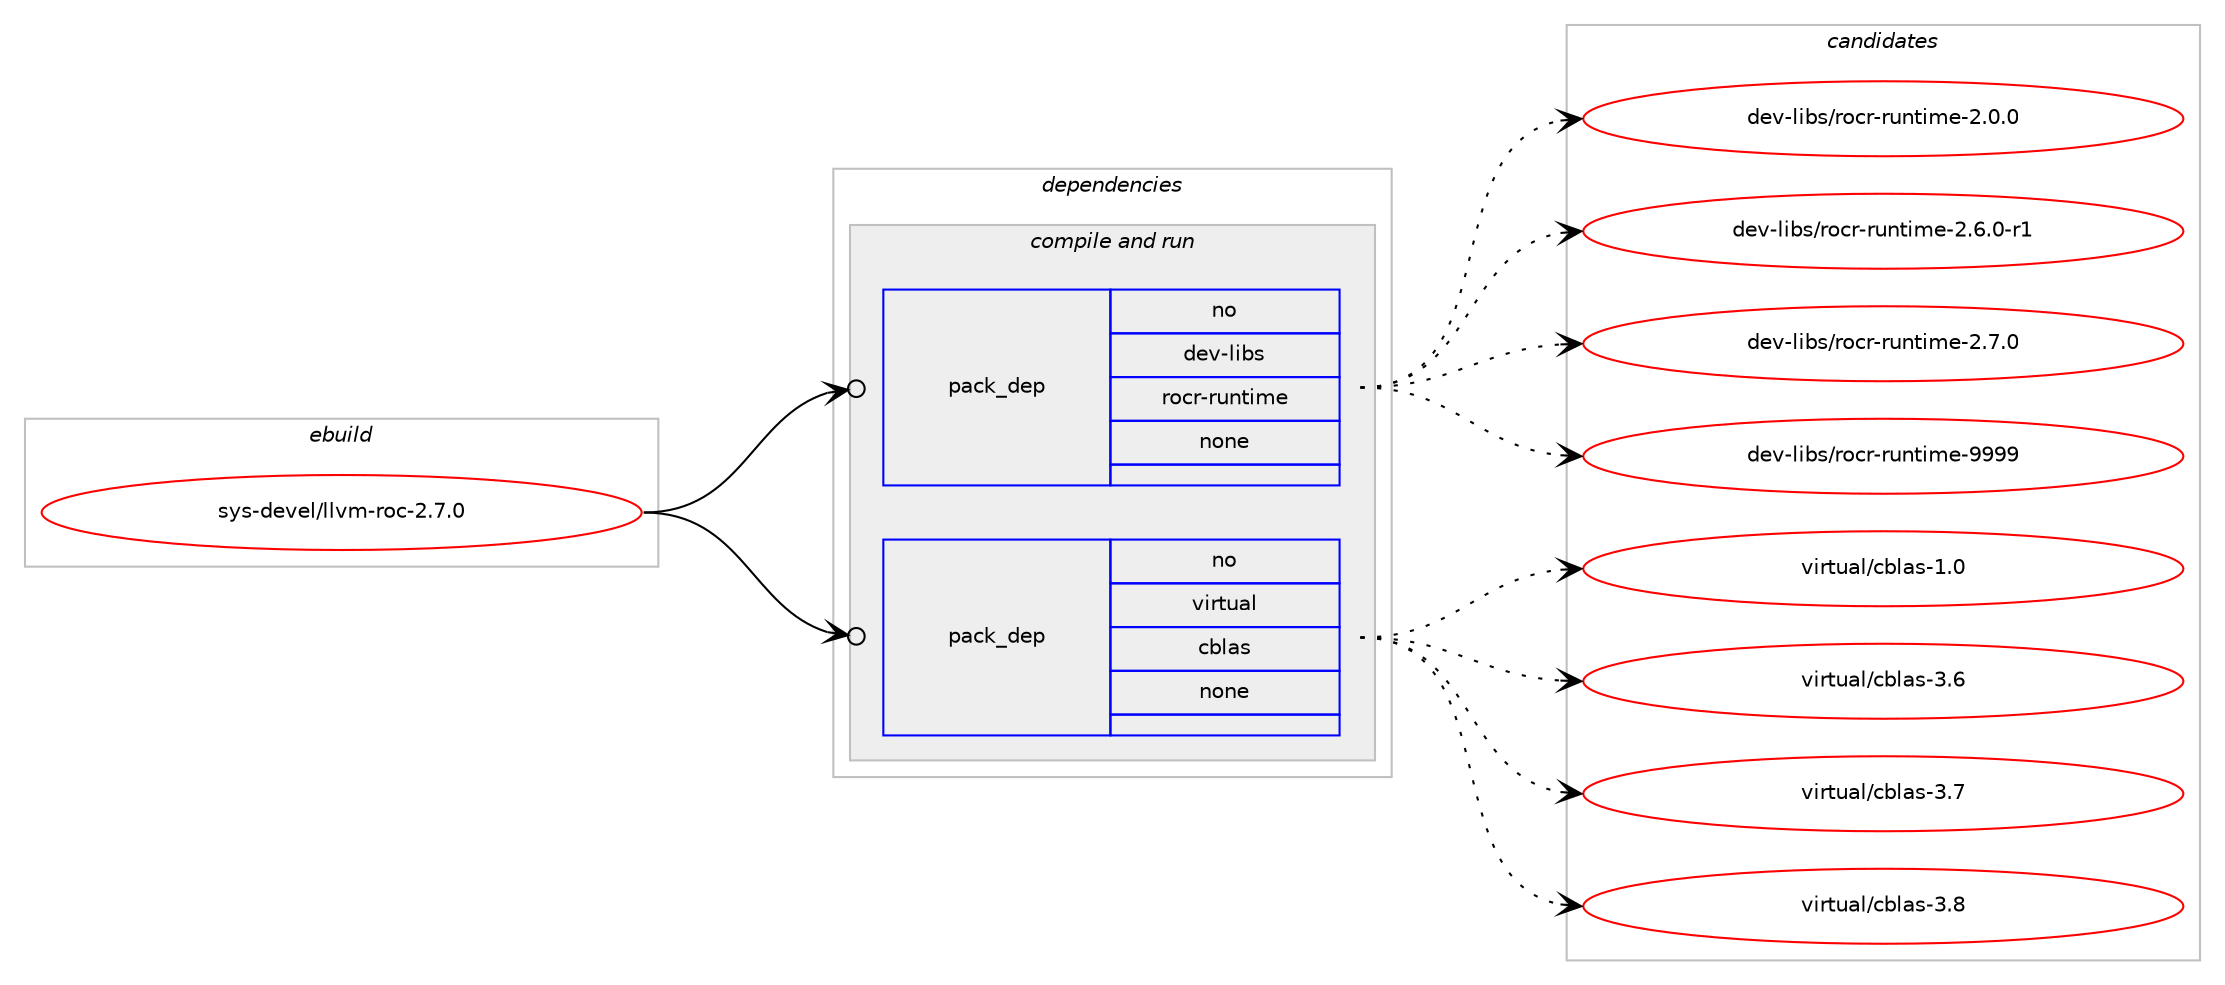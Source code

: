 digraph prolog {

# *************
# Graph options
# *************

newrank=true;
concentrate=true;
compound=true;
graph [rankdir=LR,fontname=Helvetica,fontsize=10,ranksep=1.5];#, ranksep=2.5, nodesep=0.2];
edge  [arrowhead=vee];
node  [fontname=Helvetica,fontsize=10];

# **********
# The ebuild
# **********

subgraph cluster_leftcol {
color=gray;
rank=same;
label=<<i>ebuild</i>>;
id [label="sys-devel/llvm-roc-2.7.0", color=red, width=4, href="../sys-devel/llvm-roc-2.7.0.svg"];
}

# ****************
# The dependencies
# ****************

subgraph cluster_midcol {
color=gray;
label=<<i>dependencies</i>>;
subgraph cluster_compile {
fillcolor="#eeeeee";
style=filled;
label=<<i>compile</i>>;
}
subgraph cluster_compileandrun {
fillcolor="#eeeeee";
style=filled;
label=<<i>compile and run</i>>;
subgraph pack972 {
dependency1223 [label=<<TABLE BORDER="0" CELLBORDER="1" CELLSPACING="0" CELLPADDING="4" WIDTH="220"><TR><TD ROWSPAN="6" CELLPADDING="30">pack_dep</TD></TR><TR><TD WIDTH="110">no</TD></TR><TR><TD>dev-libs</TD></TR><TR><TD>rocr-runtime</TD></TR><TR><TD>none</TD></TR><TR><TD></TD></TR></TABLE>>, shape=none, color=blue];
}
id:e -> dependency1223:w [weight=20,style="solid",arrowhead="odotvee"];
subgraph pack973 {
dependency1224 [label=<<TABLE BORDER="0" CELLBORDER="1" CELLSPACING="0" CELLPADDING="4" WIDTH="220"><TR><TD ROWSPAN="6" CELLPADDING="30">pack_dep</TD></TR><TR><TD WIDTH="110">no</TD></TR><TR><TD>virtual</TD></TR><TR><TD>cblas</TD></TR><TR><TD>none</TD></TR><TR><TD></TD></TR></TABLE>>, shape=none, color=blue];
}
id:e -> dependency1224:w [weight=20,style="solid",arrowhead="odotvee"];
}
subgraph cluster_run {
fillcolor="#eeeeee";
style=filled;
label=<<i>run</i>>;
}
}

# **************
# The candidates
# **************

subgraph cluster_choices {
rank=same;
color=gray;
label=<<i>candidates</i>>;

subgraph choice972 {
color=black;
nodesep=1;
choice1001011184510810598115471141119911445114117110116105109101455046484648 [label="dev-libs/rocr-runtime-2.0.0", color=red, width=4,href="../dev-libs/rocr-runtime-2.0.0.svg"];
choice10010111845108105981154711411199114451141171101161051091014550465446484511449 [label="dev-libs/rocr-runtime-2.6.0-r1", color=red, width=4,href="../dev-libs/rocr-runtime-2.6.0-r1.svg"];
choice1001011184510810598115471141119911445114117110116105109101455046554648 [label="dev-libs/rocr-runtime-2.7.0", color=red, width=4,href="../dev-libs/rocr-runtime-2.7.0.svg"];
choice10010111845108105981154711411199114451141171101161051091014557575757 [label="dev-libs/rocr-runtime-9999", color=red, width=4,href="../dev-libs/rocr-runtime-9999.svg"];
dependency1223:e -> choice1001011184510810598115471141119911445114117110116105109101455046484648:w [style=dotted,weight="100"];
dependency1223:e -> choice10010111845108105981154711411199114451141171101161051091014550465446484511449:w [style=dotted,weight="100"];
dependency1223:e -> choice1001011184510810598115471141119911445114117110116105109101455046554648:w [style=dotted,weight="100"];
dependency1223:e -> choice10010111845108105981154711411199114451141171101161051091014557575757:w [style=dotted,weight="100"];
}
subgraph choice973 {
color=black;
nodesep=1;
choice118105114116117971084799981089711545494648 [label="virtual/cblas-1.0", color=red, width=4,href="../virtual/cblas-1.0.svg"];
choice118105114116117971084799981089711545514654 [label="virtual/cblas-3.6", color=red, width=4,href="../virtual/cblas-3.6.svg"];
choice118105114116117971084799981089711545514655 [label="virtual/cblas-3.7", color=red, width=4,href="../virtual/cblas-3.7.svg"];
choice118105114116117971084799981089711545514656 [label="virtual/cblas-3.8", color=red, width=4,href="../virtual/cblas-3.8.svg"];
dependency1224:e -> choice118105114116117971084799981089711545494648:w [style=dotted,weight="100"];
dependency1224:e -> choice118105114116117971084799981089711545514654:w [style=dotted,weight="100"];
dependency1224:e -> choice118105114116117971084799981089711545514655:w [style=dotted,weight="100"];
dependency1224:e -> choice118105114116117971084799981089711545514656:w [style=dotted,weight="100"];
}
}

}
